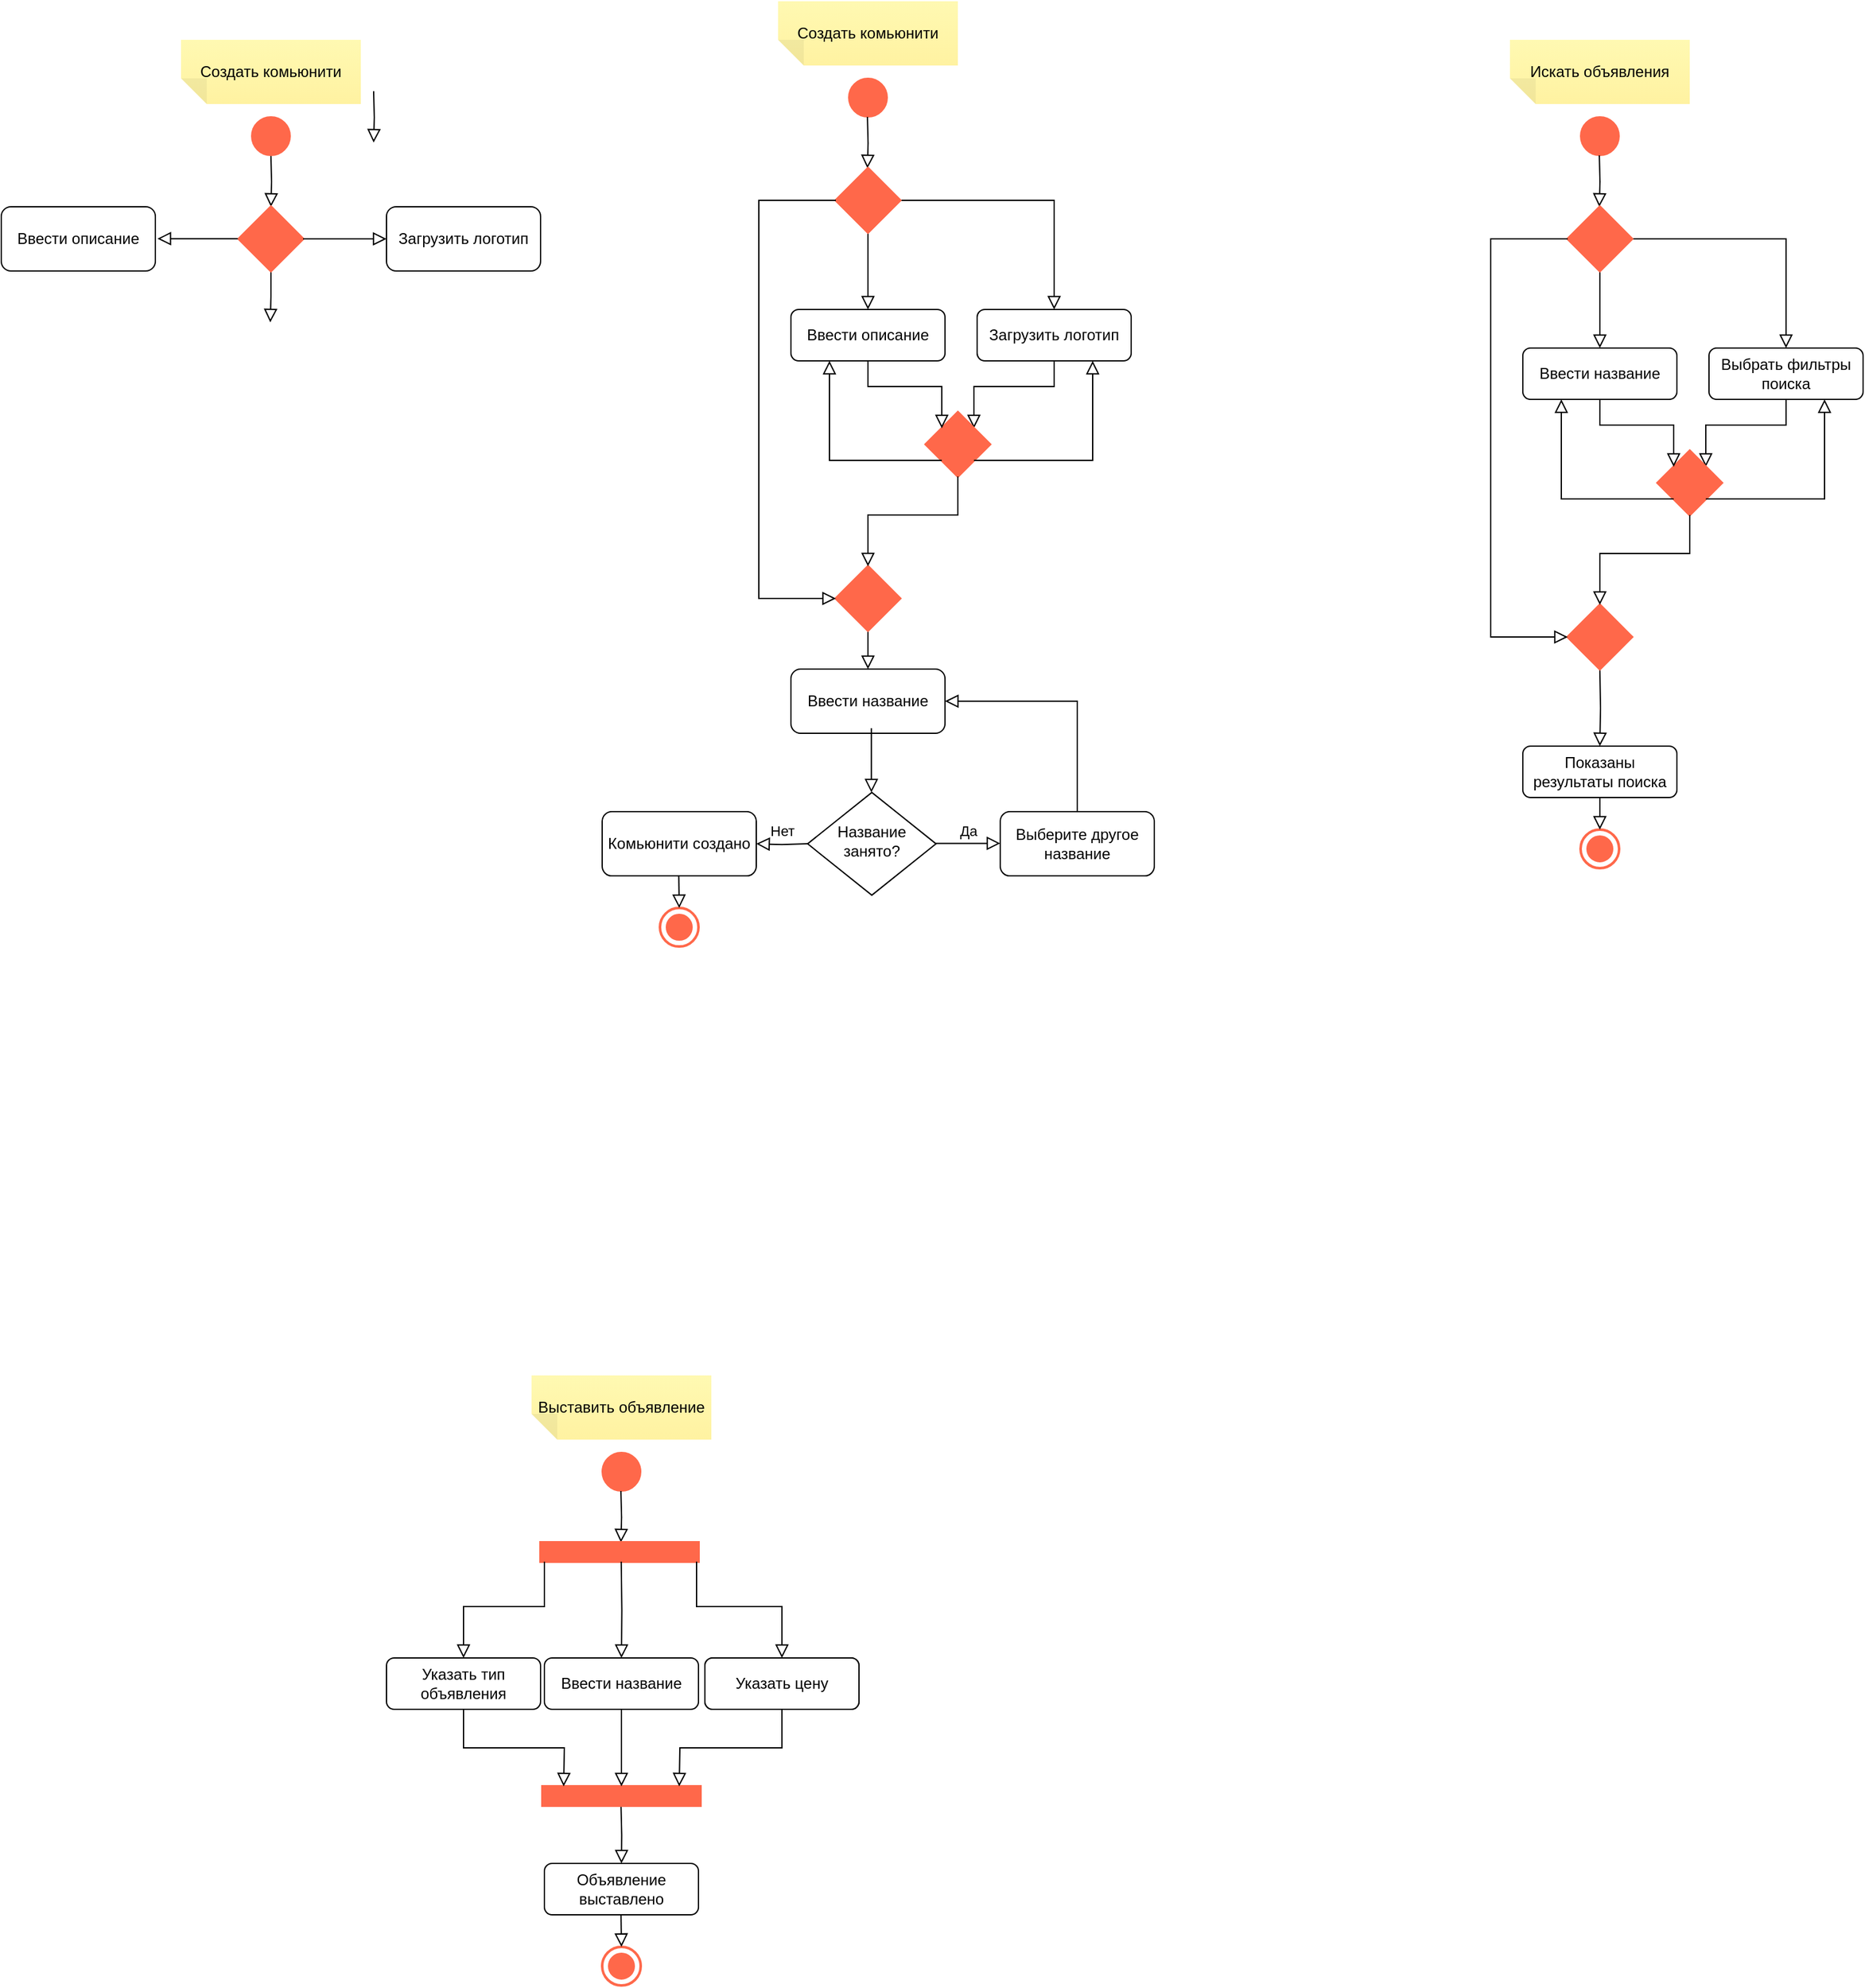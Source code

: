 <mxfile version="20.5.1" type="device"><diagram id="C5RBs43oDa-KdzZeNtuy" name="Page-1"><mxGraphModel dx="1461" dy="747" grid="1" gridSize="10" guides="1" tooltips="1" connect="1" arrows="1" fold="1" page="1" pageScale="1" pageWidth="827" pageHeight="1169" background="none" math="0" shadow="0"><root><mxCell id="WIyWlLk6GJQsqaUBKTNV-0"/><mxCell id="WIyWlLk6GJQsqaUBKTNV-1" parent="WIyWlLk6GJQsqaUBKTNV-0"/><mxCell id="WIyWlLk6GJQsqaUBKTNV-2" value="" style="rounded=0;html=1;jettySize=auto;orthogonalLoop=1;fontSize=11;endArrow=block;endFill=0;endSize=8;strokeWidth=1;shadow=0;labelBackgroundColor=none;edgeStyle=orthogonalEdgeStyle;entryX=0.5;entryY=0;entryDx=0;entryDy=0;" parent="WIyWlLk6GJQsqaUBKTNV-1" edge="1"><mxGeometry relative="1" as="geometry"><mxPoint x="220" y="140" as="sourcePoint"/><mxPoint x="220" y="180" as="targetPoint"/></mxGeometry></mxCell><mxCell id="D03zPJk7cGM4tvz8iWFc-4" value="Название занято?" style="rhombus;whiteSpace=wrap;html=1;shadow=0;fontFamily=Helvetica;fontSize=12;align=center;strokeWidth=1;spacing=6;spacingTop=-4;" vertex="1" parent="WIyWlLk6GJQsqaUBKTNV-1"><mxGeometry x="638" y="636.05" width="100" height="80" as="geometry"/></mxCell><mxCell id="D03zPJk7cGM4tvz8iWFc-5" value="" style="rounded=0;html=1;jettySize=auto;orthogonalLoop=1;fontSize=11;endArrow=block;endFill=0;endSize=8;strokeWidth=1;shadow=0;labelBackgroundColor=none;edgeStyle=orthogonalEdgeStyle;" edge="1" parent="WIyWlLk6GJQsqaUBKTNV-1"><mxGeometry relative="1" as="geometry"><mxPoint x="220" y="230" as="sourcePoint"/><mxPoint x="219.5" y="270" as="targetPoint"/><Array as="points"><mxPoint x="220" y="250"/></Array></mxGeometry></mxCell><mxCell id="D03zPJk7cGM4tvz8iWFc-6" value="Да" style="edgeStyle=orthogonalEdgeStyle;rounded=0;html=1;jettySize=auto;orthogonalLoop=1;fontSize=11;endArrow=block;endFill=0;endSize=8;strokeWidth=1;shadow=0;labelBackgroundColor=none;" edge="1" parent="WIyWlLk6GJQsqaUBKTNV-1"><mxGeometry y="10" relative="1" as="geometry"><mxPoint as="offset"/><mxPoint x="738" y="675.71" as="sourcePoint"/><mxPoint x="788" y="675.71" as="targetPoint"/></mxGeometry></mxCell><mxCell id="D03zPJk7cGM4tvz8iWFc-8" value="Ввести название" style="rounded=1;whiteSpace=wrap;html=1;fontSize=12;glass=0;strokeWidth=1;shadow=0;" vertex="1" parent="WIyWlLk6GJQsqaUBKTNV-1"><mxGeometry x="625" y="540" width="120" height="50" as="geometry"/></mxCell><mxCell id="D03zPJk7cGM4tvz8iWFc-12" value="" style="rounded=0;html=1;jettySize=auto;orthogonalLoop=1;fontSize=11;endArrow=block;endFill=0;endSize=8;strokeWidth=1;shadow=0;labelBackgroundColor=none;edgeStyle=orthogonalEdgeStyle;" edge="1" parent="WIyWlLk6GJQsqaUBKTNV-1"><mxGeometry relative="1" as="geometry"><mxPoint x="687.66" y="586.05" as="sourcePoint"/><mxPoint x="687.66" y="636.05" as="targetPoint"/></mxGeometry></mxCell><mxCell id="D03zPJk7cGM4tvz8iWFc-13" value="Выберите другое название" style="rounded=1;whiteSpace=wrap;html=1;fontSize=12;glass=0;strokeWidth=1;shadow=0;" vertex="1" parent="WIyWlLk6GJQsqaUBKTNV-1"><mxGeometry x="788" y="651.05" width="120" height="50" as="geometry"/></mxCell><mxCell id="D03zPJk7cGM4tvz8iWFc-15" value="" style="rounded=0;html=1;jettySize=auto;orthogonalLoop=1;fontSize=11;endArrow=block;endFill=0;endSize=8;strokeWidth=1;shadow=0;labelBackgroundColor=none;edgeStyle=orthogonalEdgeStyle;exitX=0.5;exitY=0;exitDx=0;exitDy=0;entryX=1;entryY=0.5;entryDx=0;entryDy=0;" edge="1" parent="WIyWlLk6GJQsqaUBKTNV-1" source="D03zPJk7cGM4tvz8iWFc-13" target="D03zPJk7cGM4tvz8iWFc-8"><mxGeometry x="0.333" y="20" relative="1" as="geometry"><mxPoint as="offset"/><mxPoint x="847.66" y="576.05" as="sourcePoint"/><mxPoint x="848" y="486.05" as="targetPoint"/><Array as="points"><mxPoint x="848" y="565"/></Array></mxGeometry></mxCell><mxCell id="D03zPJk7cGM4tvz8iWFc-17" value="Комьюнити создано" style="rounded=1;whiteSpace=wrap;html=1;fontSize=12;glass=0;strokeWidth=1;shadow=0;" vertex="1" parent="WIyWlLk6GJQsqaUBKTNV-1"><mxGeometry x="478" y="651.05" width="120" height="50" as="geometry"/></mxCell><mxCell id="D03zPJk7cGM4tvz8iWFc-19" value="" style="ellipse;whiteSpace=wrap;html=1;aspect=fixed;strokeColor=#FF684A;fillColor=#FF684A;" vertex="1" parent="WIyWlLk6GJQsqaUBKTNV-1"><mxGeometry x="205" y="110" width="30" height="30" as="geometry"/></mxCell><mxCell id="D03zPJk7cGM4tvz8iWFc-30" value="" style="ellipse;whiteSpace=wrap;html=1;aspect=fixed;strokeColor=#FF684A;fillColor=none;strokeWidth=2;" vertex="1" parent="WIyWlLk6GJQsqaUBKTNV-1"><mxGeometry x="523" y="726.05" width="30" height="30" as="geometry"/></mxCell><mxCell id="D03zPJk7cGM4tvz8iWFc-31" value="" style="ellipse;whiteSpace=wrap;html=1;aspect=fixed;strokeColor=#FF684A;fillColor=#FF684A;" vertex="1" parent="WIyWlLk6GJQsqaUBKTNV-1"><mxGeometry x="528" y="731.05" width="20" height="20" as="geometry"/></mxCell><mxCell id="D03zPJk7cGM4tvz8iWFc-33" value="" style="rounded=0;html=1;jettySize=auto;orthogonalLoop=1;fontSize=11;endArrow=block;endFill=0;endSize=8;strokeWidth=1;shadow=0;labelBackgroundColor=none;edgeStyle=orthogonalEdgeStyle;entryX=0.5;entryY=0;entryDx=0;entryDy=0;" edge="1" parent="WIyWlLk6GJQsqaUBKTNV-1"><mxGeometry x="0.333" y="20" relative="1" as="geometry"><mxPoint as="offset"/><mxPoint x="537.66" y="701.05" as="sourcePoint"/><mxPoint x="538" y="726.05" as="targetPoint"/></mxGeometry></mxCell><mxCell id="D03zPJk7cGM4tvz8iWFc-38" value="Нет" style="rounded=0;html=1;jettySize=auto;orthogonalLoop=1;fontSize=11;endArrow=block;endFill=0;endSize=8;strokeWidth=1;shadow=0;labelBackgroundColor=none;edgeStyle=orthogonalEdgeStyle;entryX=1;entryY=0.5;entryDx=0;entryDy=0;" edge="1" parent="WIyWlLk6GJQsqaUBKTNV-1" target="D03zPJk7cGM4tvz8iWFc-17"><mxGeometry y="-10" relative="1" as="geometry"><mxPoint x="638" y="676.05" as="sourcePoint"/><mxPoint x="697.66" y="646.05" as="targetPoint"/><mxPoint as="offset"/></mxGeometry></mxCell><mxCell id="D03zPJk7cGM4tvz8iWFc-42" value="" style="ellipse;whiteSpace=wrap;html=1;aspect=fixed;strokeColor=#FF684A;fillColor=#FF684A;" vertex="1" parent="WIyWlLk6GJQsqaUBKTNV-1"><mxGeometry x="478" y="1150" width="30" height="30" as="geometry"/></mxCell><mxCell id="D03zPJk7cGM4tvz8iWFc-43" value="" style="rounded=0;html=1;jettySize=auto;orthogonalLoop=1;fontSize=11;endArrow=block;endFill=0;endSize=8;strokeWidth=1;shadow=0;labelBackgroundColor=none;edgeStyle=orthogonalEdgeStyle;entryX=0.5;entryY=0;entryDx=0;entryDy=0;" edge="1" parent="WIyWlLk6GJQsqaUBKTNV-1"><mxGeometry relative="1" as="geometry"><mxPoint x="492.58" y="1180" as="sourcePoint"/><mxPoint x="492.58" y="1220" as="targetPoint"/></mxGeometry></mxCell><mxCell id="D03zPJk7cGM4tvz8iWFc-47" value="Ввести название" style="rounded=1;whiteSpace=wrap;html=1;fontSize=12;glass=0;strokeWidth=1;shadow=0;" vertex="1" parent="WIyWlLk6GJQsqaUBKTNV-1"><mxGeometry x="433" y="1310" width="120" height="40" as="geometry"/></mxCell><mxCell id="D03zPJk7cGM4tvz8iWFc-50" value="Указать цену" style="rounded=1;whiteSpace=wrap;html=1;fontSize=12;glass=0;strokeWidth=1;shadow=0;" vertex="1" parent="WIyWlLk6GJQsqaUBKTNV-1"><mxGeometry x="558" y="1310" width="120" height="40" as="geometry"/></mxCell><mxCell id="D03zPJk7cGM4tvz8iWFc-52" value="Указать тип объявления" style="rounded=1;whiteSpace=wrap;html=1;fontSize=12;glass=0;strokeWidth=1;shadow=0;" vertex="1" parent="WIyWlLk6GJQsqaUBKTNV-1"><mxGeometry x="310" y="1310" width="120" height="40" as="geometry"/></mxCell><mxCell id="D03zPJk7cGM4tvz8iWFc-65" value="" style="ellipse;whiteSpace=wrap;html=1;aspect=fixed;strokeColor=#FF684A;fillColor=none;strokeWidth=2;" vertex="1" parent="WIyWlLk6GJQsqaUBKTNV-1"><mxGeometry x="478" y="1535" width="30" height="30" as="geometry"/></mxCell><mxCell id="D03zPJk7cGM4tvz8iWFc-66" value="" style="ellipse;whiteSpace=wrap;html=1;aspect=fixed;strokeColor=#FF684A;fillColor=#FF684A;" vertex="1" parent="WIyWlLk6GJQsqaUBKTNV-1"><mxGeometry x="483" y="1540" width="20" height="20" as="geometry"/></mxCell><mxCell id="D03zPJk7cGM4tvz8iWFc-67" value="" style="rounded=0;html=1;jettySize=auto;orthogonalLoop=1;fontSize=11;endArrow=block;endFill=0;endSize=8;strokeWidth=1;shadow=0;labelBackgroundColor=none;edgeStyle=orthogonalEdgeStyle;entryX=0.5;entryY=0;entryDx=0;entryDy=0;" edge="1" parent="WIyWlLk6GJQsqaUBKTNV-1"><mxGeometry x="0.333" y="20" relative="1" as="geometry"><mxPoint as="offset"/><mxPoint x="492.66" y="1510" as="sourcePoint"/><mxPoint x="493" y="1535" as="targetPoint"/></mxGeometry></mxCell><mxCell id="D03zPJk7cGM4tvz8iWFc-68" value="Объявление выставлено" style="rounded=1;whiteSpace=wrap;html=1;fontSize=12;glass=0;strokeWidth=1;shadow=0;" vertex="1" parent="WIyWlLk6GJQsqaUBKTNV-1"><mxGeometry x="433" y="1470" width="120" height="40" as="geometry"/></mxCell><mxCell id="D03zPJk7cGM4tvz8iWFc-69" value="" style="rounded=0;html=1;jettySize=auto;orthogonalLoop=1;fontSize=11;endArrow=block;endFill=0;endSize=8;strokeWidth=1;shadow=0;labelBackgroundColor=none;edgeStyle=orthogonalEdgeStyle;entryX=0.5;entryY=0;entryDx=0;entryDy=0;" edge="1" parent="WIyWlLk6GJQsqaUBKTNV-1" target="D03zPJk7cGM4tvz8iWFc-68"><mxGeometry relative="1" as="geometry"><mxPoint x="492.66" y="1425" as="sourcePoint"/><mxPoint x="492.66" y="1465" as="targetPoint"/></mxGeometry></mxCell><mxCell id="D03zPJk7cGM4tvz8iWFc-83" value="" style="ellipse;whiteSpace=wrap;html=1;aspect=fixed;strokeColor=#FF684A;fillColor=#FF684A;" vertex="1" parent="WIyWlLk6GJQsqaUBKTNV-1"><mxGeometry x="1240" y="110" width="30" height="30" as="geometry"/></mxCell><mxCell id="D03zPJk7cGM4tvz8iWFc-84" value="" style="rounded=0;html=1;jettySize=auto;orthogonalLoop=1;fontSize=11;endArrow=block;endFill=0;endSize=8;strokeWidth=1;shadow=0;labelBackgroundColor=none;edgeStyle=orthogonalEdgeStyle;entryX=0.5;entryY=0;entryDx=0;entryDy=0;" edge="1" parent="WIyWlLk6GJQsqaUBKTNV-1"><mxGeometry relative="1" as="geometry"><mxPoint x="1254.58" y="140" as="sourcePoint"/><mxPoint x="1254.58" y="180" as="targetPoint"/></mxGeometry></mxCell><mxCell id="D03zPJk7cGM4tvz8iWFc-85" value="Ввести название" style="rounded=1;whiteSpace=wrap;html=1;fontSize=12;glass=0;strokeWidth=1;shadow=0;" vertex="1" parent="WIyWlLk6GJQsqaUBKTNV-1"><mxGeometry x="1195" y="290" width="120" height="40" as="geometry"/></mxCell><mxCell id="D03zPJk7cGM4tvz8iWFc-86" value="" style="rounded=0;html=1;jettySize=auto;orthogonalLoop=1;fontSize=11;endArrow=block;endFill=0;endSize=8;strokeWidth=1;shadow=0;labelBackgroundColor=none;edgeStyle=orthogonalEdgeStyle;exitX=0.5;exitY=1;exitDx=0;exitDy=0;entryX=0.5;entryY=0;entryDx=0;entryDy=0;" edge="1" parent="WIyWlLk6GJQsqaUBKTNV-1" source="D03zPJk7cGM4tvz8iWFc-128" target="D03zPJk7cGM4tvz8iWFc-85"><mxGeometry relative="1" as="geometry"><mxPoint x="1254.66" y="220" as="sourcePoint"/><mxPoint x="1340" y="192" as="targetPoint"/></mxGeometry></mxCell><mxCell id="D03zPJk7cGM4tvz8iWFc-88" value="" style="rounded=0;html=1;jettySize=auto;orthogonalLoop=1;fontSize=11;endArrow=block;endFill=0;endSize=8;strokeWidth=1;shadow=0;labelBackgroundColor=none;edgeStyle=orthogonalEdgeStyle;entryX=0.5;entryY=0;entryDx=0;entryDy=0;exitX=1;exitY=0.5;exitDx=0;exitDy=0;" edge="1" parent="WIyWlLk6GJQsqaUBKTNV-1" target="D03zPJk7cGM4tvz8iWFc-89" source="D03zPJk7cGM4tvz8iWFc-128"><mxGeometry relative="1" as="geometry"><mxPoint x="1254.66" y="300.0" as="sourcePoint"/><mxPoint x="1254.66" y="340" as="targetPoint"/></mxGeometry></mxCell><mxCell id="D03zPJk7cGM4tvz8iWFc-89" value="Выбрать фильтры поиска" style="rounded=1;whiteSpace=wrap;html=1;fontSize=12;glass=0;strokeWidth=1;shadow=0;" vertex="1" parent="WIyWlLk6GJQsqaUBKTNV-1"><mxGeometry x="1340" y="290" width="120" height="40" as="geometry"/></mxCell><mxCell id="D03zPJk7cGM4tvz8iWFc-91" value="" style="ellipse;whiteSpace=wrap;html=1;aspect=fixed;strokeColor=#FF684A;fillColor=none;strokeWidth=2;" vertex="1" parent="WIyWlLk6GJQsqaUBKTNV-1"><mxGeometry x="1240" y="665" width="30" height="30" as="geometry"/></mxCell><mxCell id="D03zPJk7cGM4tvz8iWFc-92" value="" style="ellipse;whiteSpace=wrap;html=1;aspect=fixed;strokeColor=#FF684A;fillColor=#FF684A;" vertex="1" parent="WIyWlLk6GJQsqaUBKTNV-1"><mxGeometry x="1245" y="670" width="20" height="20" as="geometry"/></mxCell><mxCell id="D03zPJk7cGM4tvz8iWFc-93" value="" style="rounded=0;html=1;jettySize=auto;orthogonalLoop=1;fontSize=11;endArrow=block;endFill=0;endSize=8;strokeWidth=1;shadow=0;labelBackgroundColor=none;edgeStyle=orthogonalEdgeStyle;entryX=0.5;entryY=0;entryDx=0;entryDy=0;" edge="1" parent="WIyWlLk6GJQsqaUBKTNV-1" target="D03zPJk7cGM4tvz8iWFc-143"><mxGeometry x="0.333" y="20" relative="1" as="geometry"><mxPoint as="offset"/><mxPoint x="1255" y="540" as="sourcePoint"/><mxPoint x="1260" y="590" as="targetPoint"/></mxGeometry></mxCell><mxCell id="D03zPJk7cGM4tvz8iWFc-96" value="" style="rounded=0;whiteSpace=wrap;html=1;strokeColor=#FF684A;strokeWidth=2;fillColor=#FF684A;" vertex="1" parent="WIyWlLk6GJQsqaUBKTNV-1"><mxGeometry x="430" y="1220" width="123" height="15" as="geometry"/></mxCell><mxCell id="D03zPJk7cGM4tvz8iWFc-98" value="" style="rounded=0;html=1;jettySize=auto;orthogonalLoop=1;fontSize=11;endArrow=block;endFill=0;endSize=8;strokeWidth=1;shadow=0;labelBackgroundColor=none;edgeStyle=orthogonalEdgeStyle;entryX=0.5;entryY=0;entryDx=0;entryDy=0;" edge="1" parent="WIyWlLk6GJQsqaUBKTNV-1" target="D03zPJk7cGM4tvz8iWFc-52"><mxGeometry relative="1" as="geometry"><mxPoint x="433.0" y="1235" as="sourcePoint"/><mxPoint x="408" y="1310" as="targetPoint"/><Array as="points"><mxPoint x="433" y="1270"/><mxPoint x="370" y="1270"/></Array></mxGeometry></mxCell><mxCell id="D03zPJk7cGM4tvz8iWFc-100" value="" style="rounded=0;html=1;jettySize=auto;orthogonalLoop=1;fontSize=11;endArrow=block;endFill=0;endSize=8;strokeWidth=1;shadow=0;labelBackgroundColor=none;edgeStyle=orthogonalEdgeStyle;entryX=0.5;entryY=0;entryDx=0;entryDy=0;" edge="1" parent="WIyWlLk6GJQsqaUBKTNV-1" target="D03zPJk7cGM4tvz8iWFc-102"><mxGeometry relative="1" as="geometry"><mxPoint x="551.5" y="1235" as="sourcePoint"/><mxPoint x="638" y="1300" as="targetPoint"/><Array as="points"><mxPoint x="552" y="1270"/><mxPoint x="618" y="1270"/></Array></mxGeometry></mxCell><mxCell id="D03zPJk7cGM4tvz8iWFc-101" value="" style="rounded=0;html=1;jettySize=auto;orthogonalLoop=1;fontSize=11;endArrow=block;endFill=0;endSize=8;strokeWidth=1;shadow=0;labelBackgroundColor=none;edgeStyle=orthogonalEdgeStyle;entryX=0.5;entryY=0;entryDx=0;entryDy=0;" edge="1" parent="WIyWlLk6GJQsqaUBKTNV-1" target="D03zPJk7cGM4tvz8iWFc-47"><mxGeometry relative="1" as="geometry"><mxPoint x="492.83" y="1235" as="sourcePoint"/><mxPoint x="492.83" y="1275" as="targetPoint"/></mxGeometry></mxCell><mxCell id="D03zPJk7cGM4tvz8iWFc-102" value="Указать цену" style="rounded=1;whiteSpace=wrap;html=1;fontSize=12;glass=0;strokeWidth=1;shadow=0;" vertex="1" parent="WIyWlLk6GJQsqaUBKTNV-1"><mxGeometry x="558" y="1310" width="120" height="40" as="geometry"/></mxCell><mxCell id="D03zPJk7cGM4tvz8iWFc-103" value="" style="rounded=0;whiteSpace=wrap;html=1;strokeColor=#FF684A;strokeWidth=2;fillColor=#FF684A;" vertex="1" parent="WIyWlLk6GJQsqaUBKTNV-1"><mxGeometry x="431.5" y="1410" width="123" height="15" as="geometry"/></mxCell><mxCell id="D03zPJk7cGM4tvz8iWFc-105" value="" style="rounded=0;html=1;jettySize=auto;orthogonalLoop=1;fontSize=11;endArrow=block;endFill=0;endSize=8;strokeWidth=1;shadow=0;labelBackgroundColor=none;edgeStyle=orthogonalEdgeStyle;entryX=0.5;entryY=0;entryDx=0;entryDy=0;exitX=0.5;exitY=1;exitDx=0;exitDy=0;" edge="1" parent="WIyWlLk6GJQsqaUBKTNV-1" source="D03zPJk7cGM4tvz8iWFc-47" target="D03zPJk7cGM4tvz8iWFc-103"><mxGeometry relative="1" as="geometry"><mxPoint x="492.83" y="1360" as="sourcePoint"/><mxPoint x="493.17" y="1405" as="targetPoint"/><Array as="points"/></mxGeometry></mxCell><mxCell id="D03zPJk7cGM4tvz8iWFc-106" value="" style="rounded=0;html=1;jettySize=auto;orthogonalLoop=1;fontSize=11;endArrow=block;endFill=0;endSize=8;strokeWidth=1;shadow=0;labelBackgroundColor=none;edgeStyle=orthogonalEdgeStyle;entryX=0.5;entryY=0;entryDx=0;entryDy=0;exitX=0.5;exitY=1;exitDx=0;exitDy=0;" edge="1" parent="WIyWlLk6GJQsqaUBKTNV-1" source="D03zPJk7cGM4tvz8iWFc-102"><mxGeometry relative="1" as="geometry"><mxPoint x="618" y="1370" as="sourcePoint"/><mxPoint x="538" y="1410" as="targetPoint"/><Array as="points"/></mxGeometry></mxCell><mxCell id="D03zPJk7cGM4tvz8iWFc-107" value="" style="rounded=0;html=1;jettySize=auto;orthogonalLoop=1;fontSize=11;endArrow=block;endFill=0;endSize=8;strokeWidth=1;shadow=0;labelBackgroundColor=none;edgeStyle=orthogonalEdgeStyle;entryX=0.5;entryY=0;entryDx=0;entryDy=0;exitX=0.5;exitY=1;exitDx=0;exitDy=0;" edge="1" parent="WIyWlLk6GJQsqaUBKTNV-1" source="D03zPJk7cGM4tvz8iWFc-52"><mxGeometry relative="1" as="geometry"><mxPoint x="448" y="1350" as="sourcePoint"/><mxPoint x="448.0" y="1410" as="targetPoint"/><Array as="points"/></mxGeometry></mxCell><mxCell id="D03zPJk7cGM4tvz8iWFc-128" value="" style="rhombus;whiteSpace=wrap;html=1;strokeColor=#FF684A;strokeWidth=2;fillColor=#FF684A;" vertex="1" parent="WIyWlLk6GJQsqaUBKTNV-1"><mxGeometry x="1230" y="180" width="50" height="50" as="geometry"/></mxCell><mxCell id="D03zPJk7cGM4tvz8iWFc-130" value="" style="rhombus;whiteSpace=wrap;html=1;strokeColor=#FF684A;strokeWidth=2;fillColor=#FF684A;" vertex="1" parent="WIyWlLk6GJQsqaUBKTNV-1"><mxGeometry x="1230" y="490" width="50" height="50" as="geometry"/></mxCell><mxCell id="D03zPJk7cGM4tvz8iWFc-131" value="" style="rounded=0;html=1;jettySize=auto;orthogonalLoop=1;fontSize=11;endArrow=block;endFill=0;endSize=8;strokeWidth=1;shadow=0;labelBackgroundColor=none;edgeStyle=orthogonalEdgeStyle;entryX=0;entryY=0.5;entryDx=0;entryDy=0;exitX=0;exitY=0.5;exitDx=0;exitDy=0;" edge="1" parent="WIyWlLk6GJQsqaUBKTNV-1" source="D03zPJk7cGM4tvz8iWFc-128" target="D03zPJk7cGM4tvz8iWFc-130"><mxGeometry relative="1" as="geometry"><mxPoint x="1264.58" y="150" as="sourcePoint"/><mxPoint x="1264.58" y="190" as="targetPoint"/><Array as="points"><mxPoint x="1170" y="205"/><mxPoint x="1170" y="515"/></Array></mxGeometry></mxCell><mxCell id="D03zPJk7cGM4tvz8iWFc-135" value="" style="rounded=0;html=1;jettySize=auto;orthogonalLoop=1;fontSize=11;endArrow=block;endFill=0;endSize=8;strokeWidth=1;shadow=0;labelBackgroundColor=none;edgeStyle=orthogonalEdgeStyle;exitX=0.5;exitY=1;exitDx=0;exitDy=0;entryX=1;entryY=0;entryDx=0;entryDy=0;" edge="1" parent="WIyWlLk6GJQsqaUBKTNV-1" source="D03zPJk7cGM4tvz8iWFc-89" target="D03zPJk7cGM4tvz8iWFc-137"><mxGeometry relative="1" as="geometry"><mxPoint x="1430" y="350" as="sourcePoint"/><mxPoint x="1450" y="440" as="targetPoint"/></mxGeometry></mxCell><mxCell id="D03zPJk7cGM4tvz8iWFc-137" value="" style="rhombus;whiteSpace=wrap;html=1;strokeColor=#FF684A;strokeWidth=2;fillColor=#FF684A;" vertex="1" parent="WIyWlLk6GJQsqaUBKTNV-1"><mxGeometry x="1300" y="370" width="50" height="50" as="geometry"/></mxCell><mxCell id="D03zPJk7cGM4tvz8iWFc-139" value="" style="rounded=0;html=1;jettySize=auto;orthogonalLoop=1;fontSize=11;endArrow=block;endFill=0;endSize=8;strokeWidth=1;shadow=0;labelBackgroundColor=none;edgeStyle=orthogonalEdgeStyle;exitX=0.5;exitY=1;exitDx=0;exitDy=0;entryX=0;entryY=0;entryDx=0;entryDy=0;" edge="1" parent="WIyWlLk6GJQsqaUBKTNV-1" source="D03zPJk7cGM4tvz8iWFc-85" target="D03zPJk7cGM4tvz8iWFc-137"><mxGeometry relative="1" as="geometry"><mxPoint x="1410" y="340" as="sourcePoint"/><mxPoint x="1347.5" y="392.5" as="targetPoint"/></mxGeometry></mxCell><mxCell id="D03zPJk7cGM4tvz8iWFc-140" value="" style="rounded=0;html=1;jettySize=auto;orthogonalLoop=1;fontSize=11;endArrow=block;endFill=0;endSize=8;strokeWidth=1;shadow=0;labelBackgroundColor=none;edgeStyle=orthogonalEdgeStyle;exitX=1;exitY=1;exitDx=0;exitDy=0;entryX=0.75;entryY=1;entryDx=0;entryDy=0;" edge="1" parent="WIyWlLk6GJQsqaUBKTNV-1" source="D03zPJk7cGM4tvz8iWFc-137" target="D03zPJk7cGM4tvz8iWFc-89"><mxGeometry relative="1" as="geometry"><mxPoint x="1410" y="340" as="sourcePoint"/><mxPoint x="1347.5" y="392.5" as="targetPoint"/><Array as="points"><mxPoint x="1430" y="408"/></Array></mxGeometry></mxCell><mxCell id="D03zPJk7cGM4tvz8iWFc-141" value="" style="rounded=0;html=1;jettySize=auto;orthogonalLoop=1;fontSize=11;endArrow=block;endFill=0;endSize=8;strokeWidth=1;shadow=0;labelBackgroundColor=none;edgeStyle=orthogonalEdgeStyle;exitX=0;exitY=1;exitDx=0;exitDy=0;entryX=0.25;entryY=1;entryDx=0;entryDy=0;" edge="1" parent="WIyWlLk6GJQsqaUBKTNV-1" source="D03zPJk7cGM4tvz8iWFc-137" target="D03zPJk7cGM4tvz8iWFc-85"><mxGeometry relative="1" as="geometry"><mxPoint x="1347.5" y="417.5" as="sourcePoint"/><mxPoint x="1440" y="340" as="targetPoint"/><Array as="points"><mxPoint x="1225" y="408"/></Array></mxGeometry></mxCell><mxCell id="D03zPJk7cGM4tvz8iWFc-142" value="" style="rounded=0;html=1;jettySize=auto;orthogonalLoop=1;fontSize=11;endArrow=block;endFill=0;endSize=8;strokeWidth=1;shadow=0;labelBackgroundColor=none;edgeStyle=orthogonalEdgeStyle;exitX=0.5;exitY=1;exitDx=0;exitDy=0;entryX=0.5;entryY=0;entryDx=0;entryDy=0;" edge="1" parent="WIyWlLk6GJQsqaUBKTNV-1" source="D03zPJk7cGM4tvz8iWFc-137" target="D03zPJk7cGM4tvz8iWFc-130"><mxGeometry relative="1" as="geometry"><mxPoint x="1347.5" y="417.5" as="sourcePoint"/><mxPoint x="1440" y="340" as="targetPoint"/><Array as="points"><mxPoint x="1325" y="450"/><mxPoint x="1255" y="450"/></Array></mxGeometry></mxCell><mxCell id="D03zPJk7cGM4tvz8iWFc-143" value="Показаны результаты поиска" style="rounded=1;whiteSpace=wrap;html=1;fontSize=12;glass=0;strokeWidth=1;shadow=0;" vertex="1" parent="WIyWlLk6GJQsqaUBKTNV-1"><mxGeometry x="1195" y="600" width="120" height="40" as="geometry"/></mxCell><mxCell id="D03zPJk7cGM4tvz8iWFc-145" value="" style="rounded=0;html=1;jettySize=auto;orthogonalLoop=1;fontSize=11;endArrow=block;endFill=0;endSize=8;strokeWidth=1;shadow=0;labelBackgroundColor=none;edgeStyle=orthogonalEdgeStyle;exitX=0.5;exitY=1;exitDx=0;exitDy=0;entryX=0.5;entryY=0;entryDx=0;entryDy=0;" edge="1" parent="WIyWlLk6GJQsqaUBKTNV-1" source="D03zPJk7cGM4tvz8iWFc-143" target="D03zPJk7cGM4tvz8iWFc-91"><mxGeometry x="0.333" y="20" relative="1" as="geometry"><mxPoint as="offset"/><mxPoint x="1265" y="550.0" as="sourcePoint"/><mxPoint x="1255" y="660" as="targetPoint"/></mxGeometry></mxCell><mxCell id="D03zPJk7cGM4tvz8iWFc-147" value="" style="rhombus;whiteSpace=wrap;html=1;strokeColor=#FF684A;strokeWidth=2;fillColor=#FF684A;" vertex="1" parent="WIyWlLk6GJQsqaUBKTNV-1"><mxGeometry x="195" y="180" width="50" height="50" as="geometry"/></mxCell><mxCell id="D03zPJk7cGM4tvz8iWFc-148" value="Загрузить логотип" style="rounded=1;whiteSpace=wrap;html=1;fontSize=12;glass=0;strokeWidth=1;shadow=0;" vertex="1" parent="WIyWlLk6GJQsqaUBKTNV-1"><mxGeometry x="310" y="180" width="120" height="50" as="geometry"/></mxCell><mxCell id="D03zPJk7cGM4tvz8iWFc-149" value="Ввести описание" style="rounded=1;whiteSpace=wrap;html=1;fontSize=12;glass=0;strokeWidth=1;shadow=0;" vertex="1" parent="WIyWlLk6GJQsqaUBKTNV-1"><mxGeometry x="10" y="180" width="120" height="50" as="geometry"/></mxCell><mxCell id="D03zPJk7cGM4tvz8iWFc-150" value="" style="rounded=0;html=1;jettySize=auto;orthogonalLoop=1;fontSize=11;endArrow=block;endFill=0;endSize=8;strokeWidth=1;shadow=0;labelBackgroundColor=none;edgeStyle=orthogonalEdgeStyle;entryX=0.5;entryY=0;entryDx=0;entryDy=0;" edge="1" parent="WIyWlLk6GJQsqaUBKTNV-1"><mxGeometry relative="1" as="geometry"><mxPoint x="300" y="90" as="sourcePoint"/><mxPoint x="300" y="130" as="targetPoint"/></mxGeometry></mxCell><mxCell id="D03zPJk7cGM4tvz8iWFc-151" value="" style="rounded=0;html=1;jettySize=auto;orthogonalLoop=1;fontSize=11;endArrow=block;endFill=0;endSize=8;strokeWidth=1;shadow=0;labelBackgroundColor=none;edgeStyle=orthogonalEdgeStyle;entryX=0;entryY=0.5;entryDx=0;entryDy=0;exitX=1;exitY=0.5;exitDx=0;exitDy=0;" edge="1" parent="WIyWlLk6GJQsqaUBKTNV-1" source="D03zPJk7cGM4tvz8iWFc-147" target="D03zPJk7cGM4tvz8iWFc-148"><mxGeometry relative="1" as="geometry"><mxPoint x="273" y="200" as="sourcePoint"/><mxPoint x="273" y="240" as="targetPoint"/></mxGeometry></mxCell><mxCell id="D03zPJk7cGM4tvz8iWFc-152" value="" style="rounded=0;html=1;jettySize=auto;orthogonalLoop=1;fontSize=11;endArrow=block;endFill=0;endSize=8;strokeWidth=1;shadow=0;labelBackgroundColor=none;edgeStyle=orthogonalEdgeStyle;entryX=0.5;entryY=0;entryDx=0;entryDy=0;" edge="1" parent="WIyWlLk6GJQsqaUBKTNV-1" source="D03zPJk7cGM4tvz8iWFc-186" target="D03zPJk7cGM4tvz8iWFc-8"><mxGeometry relative="1" as="geometry"><mxPoint x="684.75" y="510.0" as="sourcePoint"/><mxPoint x="667.85" y="496.05" as="targetPoint"/></mxGeometry></mxCell><mxCell id="D03zPJk7cGM4tvz8iWFc-153" value="" style="rounded=0;html=1;jettySize=auto;orthogonalLoop=1;fontSize=11;endArrow=block;endFill=0;endSize=8;strokeWidth=1;shadow=0;labelBackgroundColor=none;edgeStyle=orthogonalEdgeStyle;entryX=1.014;entryY=0.497;entryDx=0;entryDy=0;exitX=-0.016;exitY=0.497;exitDx=0;exitDy=0;exitPerimeter=0;entryPerimeter=0;" edge="1" parent="WIyWlLk6GJQsqaUBKTNV-1" source="D03zPJk7cGM4tvz8iWFc-147" target="D03zPJk7cGM4tvz8iWFc-149"><mxGeometry relative="1" as="geometry"><mxPoint x="180" y="230" as="sourcePoint"/><mxPoint x="170" y="270" as="targetPoint"/></mxGeometry></mxCell><mxCell id="D03zPJk7cGM4tvz8iWFc-175" value="" style="ellipse;whiteSpace=wrap;html=1;aspect=fixed;strokeColor=#FF684A;fillColor=#FF684A;" vertex="1" parent="WIyWlLk6GJQsqaUBKTNV-1"><mxGeometry x="670" y="80" width="30" height="30" as="geometry"/></mxCell><mxCell id="D03zPJk7cGM4tvz8iWFc-176" value="" style="rounded=0;html=1;jettySize=auto;orthogonalLoop=1;fontSize=11;endArrow=block;endFill=0;endSize=8;strokeWidth=1;shadow=0;labelBackgroundColor=none;edgeStyle=orthogonalEdgeStyle;entryX=0.5;entryY=0;entryDx=0;entryDy=0;" edge="1" parent="WIyWlLk6GJQsqaUBKTNV-1"><mxGeometry relative="1" as="geometry"><mxPoint x="684.58" y="110" as="sourcePoint"/><mxPoint x="684.58" y="150" as="targetPoint"/></mxGeometry></mxCell><mxCell id="D03zPJk7cGM4tvz8iWFc-177" value="Ввести описание" style="rounded=1;whiteSpace=wrap;html=1;fontSize=12;glass=0;strokeWidth=1;shadow=0;" vertex="1" parent="WIyWlLk6GJQsqaUBKTNV-1"><mxGeometry x="625" y="260" width="120" height="40" as="geometry"/></mxCell><mxCell id="D03zPJk7cGM4tvz8iWFc-178" value="" style="rounded=0;html=1;jettySize=auto;orthogonalLoop=1;fontSize=11;endArrow=block;endFill=0;endSize=8;strokeWidth=1;shadow=0;labelBackgroundColor=none;edgeStyle=orthogonalEdgeStyle;exitX=0.5;exitY=1;exitDx=0;exitDy=0;entryX=0.5;entryY=0;entryDx=0;entryDy=0;" edge="1" parent="WIyWlLk6GJQsqaUBKTNV-1" source="D03zPJk7cGM4tvz8iWFc-185" target="D03zPJk7cGM4tvz8iWFc-177"><mxGeometry relative="1" as="geometry"><mxPoint x="684.66" y="190" as="sourcePoint"/><mxPoint x="770" y="162" as="targetPoint"/></mxGeometry></mxCell><mxCell id="D03zPJk7cGM4tvz8iWFc-179" value="" style="rounded=0;html=1;jettySize=auto;orthogonalLoop=1;fontSize=11;endArrow=block;endFill=0;endSize=8;strokeWidth=1;shadow=0;labelBackgroundColor=none;edgeStyle=orthogonalEdgeStyle;entryX=0.5;entryY=0;entryDx=0;entryDy=0;exitX=1;exitY=0.5;exitDx=0;exitDy=0;" edge="1" parent="WIyWlLk6GJQsqaUBKTNV-1" source="D03zPJk7cGM4tvz8iWFc-185" target="D03zPJk7cGM4tvz8iWFc-180"><mxGeometry relative="1" as="geometry"><mxPoint x="684.66" y="270.0" as="sourcePoint"/><mxPoint x="684.66" y="310" as="targetPoint"/></mxGeometry></mxCell><mxCell id="D03zPJk7cGM4tvz8iWFc-180" value="Загрузить логотип" style="rounded=1;whiteSpace=wrap;html=1;fontSize=12;glass=0;strokeWidth=1;shadow=0;" vertex="1" parent="WIyWlLk6GJQsqaUBKTNV-1"><mxGeometry x="770" y="260" width="120" height="40" as="geometry"/></mxCell><mxCell id="D03zPJk7cGM4tvz8iWFc-185" value="" style="rhombus;whiteSpace=wrap;html=1;strokeColor=#FF684A;strokeWidth=2;fillColor=#FF684A;" vertex="1" parent="WIyWlLk6GJQsqaUBKTNV-1"><mxGeometry x="660" y="150" width="50" height="50" as="geometry"/></mxCell><mxCell id="D03zPJk7cGM4tvz8iWFc-186" value="" style="rhombus;whiteSpace=wrap;html=1;strokeColor=#FF684A;strokeWidth=2;fillColor=#FF684A;" vertex="1" parent="WIyWlLk6GJQsqaUBKTNV-1"><mxGeometry x="660" y="460" width="50" height="50" as="geometry"/></mxCell><mxCell id="D03zPJk7cGM4tvz8iWFc-187" value="" style="rounded=0;html=1;jettySize=auto;orthogonalLoop=1;fontSize=11;endArrow=block;endFill=0;endSize=8;strokeWidth=1;shadow=0;labelBackgroundColor=none;edgeStyle=orthogonalEdgeStyle;entryX=0;entryY=0.5;entryDx=0;entryDy=0;exitX=0;exitY=0.5;exitDx=0;exitDy=0;" edge="1" parent="WIyWlLk6GJQsqaUBKTNV-1" source="D03zPJk7cGM4tvz8iWFc-185" target="D03zPJk7cGM4tvz8iWFc-186"><mxGeometry relative="1" as="geometry"><mxPoint x="694.58" y="120" as="sourcePoint"/><mxPoint x="694.58" y="160" as="targetPoint"/><Array as="points"><mxPoint x="600" y="175"/><mxPoint x="600" y="485"/></Array></mxGeometry></mxCell><mxCell id="D03zPJk7cGM4tvz8iWFc-188" value="" style="rounded=0;html=1;jettySize=auto;orthogonalLoop=1;fontSize=11;endArrow=block;endFill=0;endSize=8;strokeWidth=1;shadow=0;labelBackgroundColor=none;edgeStyle=orthogonalEdgeStyle;exitX=0.5;exitY=1;exitDx=0;exitDy=0;entryX=1;entryY=0;entryDx=0;entryDy=0;" edge="1" parent="WIyWlLk6GJQsqaUBKTNV-1" source="D03zPJk7cGM4tvz8iWFc-180" target="D03zPJk7cGM4tvz8iWFc-189"><mxGeometry relative="1" as="geometry"><mxPoint x="860" y="320" as="sourcePoint"/><mxPoint x="880" y="410" as="targetPoint"/></mxGeometry></mxCell><mxCell id="D03zPJk7cGM4tvz8iWFc-189" value="" style="rhombus;whiteSpace=wrap;html=1;strokeColor=#FF684A;strokeWidth=2;fillColor=#FF684A;" vertex="1" parent="WIyWlLk6GJQsqaUBKTNV-1"><mxGeometry x="730" y="340" width="50" height="50" as="geometry"/></mxCell><mxCell id="D03zPJk7cGM4tvz8iWFc-190" value="" style="rounded=0;html=1;jettySize=auto;orthogonalLoop=1;fontSize=11;endArrow=block;endFill=0;endSize=8;strokeWidth=1;shadow=0;labelBackgroundColor=none;edgeStyle=orthogonalEdgeStyle;exitX=0.5;exitY=1;exitDx=0;exitDy=0;entryX=0;entryY=0;entryDx=0;entryDy=0;" edge="1" parent="WIyWlLk6GJQsqaUBKTNV-1" source="D03zPJk7cGM4tvz8iWFc-177" target="D03zPJk7cGM4tvz8iWFc-189"><mxGeometry relative="1" as="geometry"><mxPoint x="840" y="310" as="sourcePoint"/><mxPoint x="777.5" y="362.5" as="targetPoint"/></mxGeometry></mxCell><mxCell id="D03zPJk7cGM4tvz8iWFc-191" value="" style="rounded=0;html=1;jettySize=auto;orthogonalLoop=1;fontSize=11;endArrow=block;endFill=0;endSize=8;strokeWidth=1;shadow=0;labelBackgroundColor=none;edgeStyle=orthogonalEdgeStyle;exitX=1;exitY=1;exitDx=0;exitDy=0;entryX=0.75;entryY=1;entryDx=0;entryDy=0;" edge="1" parent="WIyWlLk6GJQsqaUBKTNV-1" source="D03zPJk7cGM4tvz8iWFc-189" target="D03zPJk7cGM4tvz8iWFc-180"><mxGeometry relative="1" as="geometry"><mxPoint x="840" y="310" as="sourcePoint"/><mxPoint x="777.5" y="362.5" as="targetPoint"/><Array as="points"><mxPoint x="860" y="378"/></Array></mxGeometry></mxCell><mxCell id="D03zPJk7cGM4tvz8iWFc-192" value="" style="rounded=0;html=1;jettySize=auto;orthogonalLoop=1;fontSize=11;endArrow=block;endFill=0;endSize=8;strokeWidth=1;shadow=0;labelBackgroundColor=none;edgeStyle=orthogonalEdgeStyle;exitX=0;exitY=1;exitDx=0;exitDy=0;entryX=0.25;entryY=1;entryDx=0;entryDy=0;" edge="1" parent="WIyWlLk6GJQsqaUBKTNV-1" source="D03zPJk7cGM4tvz8iWFc-189" target="D03zPJk7cGM4tvz8iWFc-177"><mxGeometry relative="1" as="geometry"><mxPoint x="777.5" y="387.5" as="sourcePoint"/><mxPoint x="870" y="310" as="targetPoint"/><Array as="points"><mxPoint x="655" y="378"/></Array></mxGeometry></mxCell><mxCell id="D03zPJk7cGM4tvz8iWFc-193" value="" style="rounded=0;html=1;jettySize=auto;orthogonalLoop=1;fontSize=11;endArrow=block;endFill=0;endSize=8;strokeWidth=1;shadow=0;labelBackgroundColor=none;edgeStyle=orthogonalEdgeStyle;exitX=0.5;exitY=1;exitDx=0;exitDy=0;entryX=0.5;entryY=0;entryDx=0;entryDy=0;" edge="1" parent="WIyWlLk6GJQsqaUBKTNV-1" source="D03zPJk7cGM4tvz8iWFc-189" target="D03zPJk7cGM4tvz8iWFc-186"><mxGeometry relative="1" as="geometry"><mxPoint x="777.5" y="387.5" as="sourcePoint"/><mxPoint x="870" y="310" as="targetPoint"/><Array as="points"><mxPoint x="755" y="420"/><mxPoint x="685" y="420"/></Array></mxGeometry></mxCell><mxCell id="D03zPJk7cGM4tvz8iWFc-201" value="Создать комьюнити" style="shape=note;whiteSpace=wrap;html=1;backgroundOutline=1;fontColor=#000000;darkOpacity=0.05;fillColor=#FFF9B2;strokeColor=none;fillStyle=solid;direction=west;gradientDirection=north;gradientColor=#FFF2A1;shadow=0;size=20;pointerEvents=1;strokeWidth=2;" vertex="1" parent="WIyWlLk6GJQsqaUBKTNV-1"><mxGeometry x="150" y="50" width="140" height="50" as="geometry"/></mxCell><mxCell id="D03zPJk7cGM4tvz8iWFc-202" value="Создать комьюнити" style="shape=note;whiteSpace=wrap;html=1;backgroundOutline=1;fontColor=#000000;darkOpacity=0.05;fillColor=#FFF9B2;strokeColor=none;fillStyle=solid;direction=west;gradientDirection=north;gradientColor=#FFF2A1;shadow=0;size=20;pointerEvents=1;strokeWidth=2;" vertex="1" parent="WIyWlLk6GJQsqaUBKTNV-1"><mxGeometry x="615" y="20" width="140" height="50" as="geometry"/></mxCell><mxCell id="D03zPJk7cGM4tvz8iWFc-203" value="Искать объявления" style="shape=note;whiteSpace=wrap;html=1;backgroundOutline=1;fontColor=#000000;darkOpacity=0.05;fillColor=#FFF9B2;strokeColor=none;fillStyle=solid;direction=west;gradientDirection=north;gradientColor=#FFF2A1;shadow=0;size=20;pointerEvents=1;strokeWidth=2;" vertex="1" parent="WIyWlLk6GJQsqaUBKTNV-1"><mxGeometry x="1185" y="50" width="140" height="50" as="geometry"/></mxCell><mxCell id="D03zPJk7cGM4tvz8iWFc-204" value="Выставить объявление" style="shape=note;whiteSpace=wrap;html=1;backgroundOutline=1;fontColor=#000000;darkOpacity=0.05;fillColor=#FFF9B2;strokeColor=none;fillStyle=solid;direction=west;gradientDirection=north;gradientColor=#FFF2A1;shadow=0;size=20;pointerEvents=1;strokeWidth=2;" vertex="1" parent="WIyWlLk6GJQsqaUBKTNV-1"><mxGeometry x="423" y="1090" width="140" height="50" as="geometry"/></mxCell></root></mxGraphModel></diagram></mxfile>